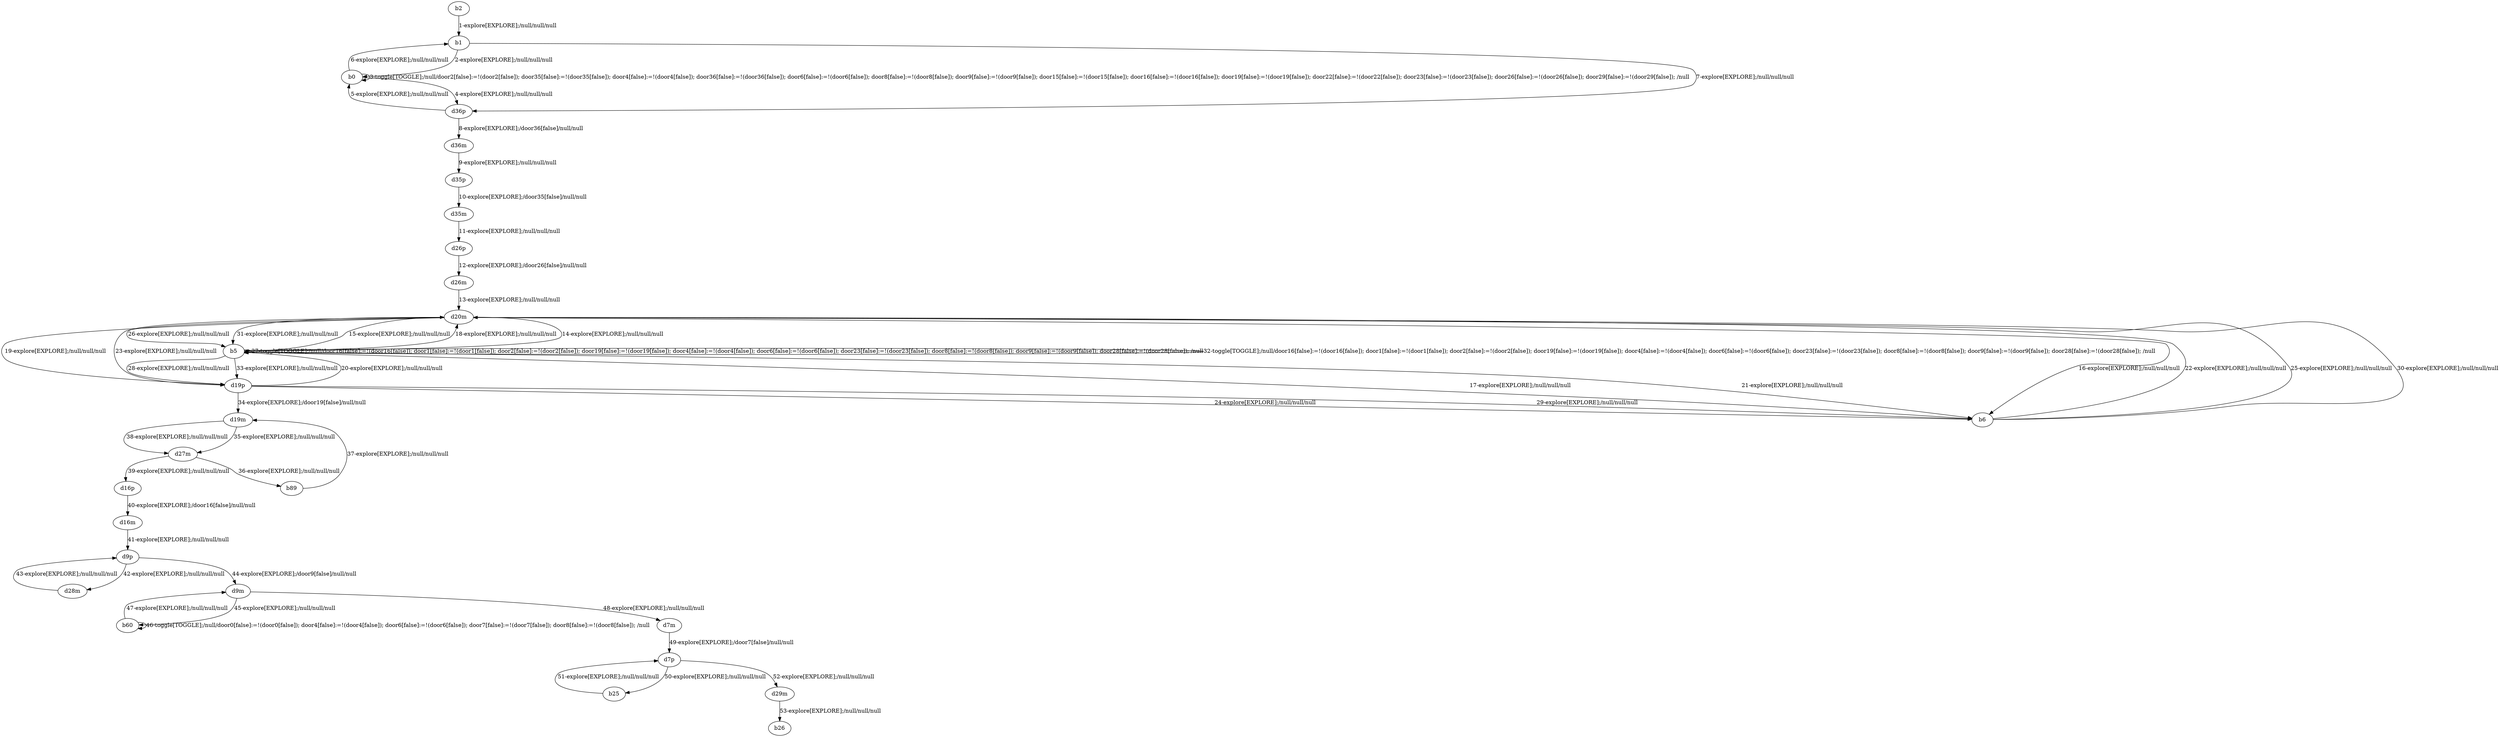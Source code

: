 # Total number of goals covered by this test: 1
# d29m --> b26

digraph g {
"b2" -> "b1" [label = "1-explore[EXPLORE];/null/null/null"];
"b1" -> "b0" [label = "2-explore[EXPLORE];/null/null/null"];
"b0" -> "b0" [label = "3-toggle[TOGGLE];/null/door2[false]:=!(door2[false]); door35[false]:=!(door35[false]); door4[false]:=!(door4[false]); door36[false]:=!(door36[false]); door6[false]:=!(door6[false]); door8[false]:=!(door8[false]); door9[false]:=!(door9[false]); door15[false]:=!(door15[false]); door16[false]:=!(door16[false]); door19[false]:=!(door19[false]); door22[false]:=!(door22[false]); door23[false]:=!(door23[false]); door26[false]:=!(door26[false]); door29[false]:=!(door29[false]); /null"];
"b0" -> "d36p" [label = "4-explore[EXPLORE];/null/null/null"];
"d36p" -> "b0" [label = "5-explore[EXPLORE];/null/null/null"];
"b0" -> "b1" [label = "6-explore[EXPLORE];/null/null/null"];
"b1" -> "d36p" [label = "7-explore[EXPLORE];/null/null/null"];
"d36p" -> "d36m" [label = "8-explore[EXPLORE];/door36[false]/null/null"];
"d36m" -> "d35p" [label = "9-explore[EXPLORE];/null/null/null"];
"d35p" -> "d35m" [label = "10-explore[EXPLORE];/door35[false]/null/null"];
"d35m" -> "d26p" [label = "11-explore[EXPLORE];/null/null/null"];
"d26p" -> "d26m" [label = "12-explore[EXPLORE];/door26[false]/null/null"];
"d26m" -> "d20m" [label = "13-explore[EXPLORE];/null/null/null"];
"d20m" -> "b5" [label = "14-explore[EXPLORE];/null/null/null"];
"b5" -> "d20m" [label = "15-explore[EXPLORE];/null/null/null"];
"d20m" -> "b6" [label = "16-explore[EXPLORE];/null/null/null"];
"b6" -> "b5" [label = "17-explore[EXPLORE];/null/null/null"];
"b5" -> "d20m" [label = "18-explore[EXPLORE];/null/null/null"];
"d20m" -> "d19p" [label = "19-explore[EXPLORE];/null/null/null"];
"d19p" -> "b5" [label = "20-explore[EXPLORE];/null/null/null"];
"b5" -> "b6" [label = "21-explore[EXPLORE];/null/null/null"];
"b6" -> "d20m" [label = "22-explore[EXPLORE];/null/null/null"];
"d20m" -> "d19p" [label = "23-explore[EXPLORE];/null/null/null"];
"d19p" -> "b6" [label = "24-explore[EXPLORE];/null/null/null"];
"b6" -> "d20m" [label = "25-explore[EXPLORE];/null/null/null"];
"d20m" -> "b5" [label = "26-explore[EXPLORE];/null/null/null"];
"b5" -> "b5" [label = "27-toggle[TOGGLE];/null/door16[false]:=!(door16[false]); door1[false]:=!(door1[false]); door2[false]:=!(door2[false]); door19[false]:=!(door19[false]); door4[false]:=!(door4[false]); door6[false]:=!(door6[false]); door23[false]:=!(door23[false]); door8[false]:=!(door8[false]); door9[false]:=!(door9[false]); door28[false]:=!(door28[false]); /null"];
"b5" -> "d19p" [label = "28-explore[EXPLORE];/null/null/null"];
"d19p" -> "b6" [label = "29-explore[EXPLORE];/null/null/null"];
"b6" -> "d20m" [label = "30-explore[EXPLORE];/null/null/null"];
"d20m" -> "b5" [label = "31-explore[EXPLORE];/null/null/null"];
"b5" -> "b5" [label = "32-toggle[TOGGLE];/null/door16[false]:=!(door16[false]); door1[false]:=!(door1[false]); door2[false]:=!(door2[false]); door19[false]:=!(door19[false]); door4[false]:=!(door4[false]); door6[false]:=!(door6[false]); door23[false]:=!(door23[false]); door8[false]:=!(door8[false]); door9[false]:=!(door9[false]); door28[false]:=!(door28[false]); /null"];
"b5" -> "d19p" [label = "33-explore[EXPLORE];/null/null/null"];
"d19p" -> "d19m" [label = "34-explore[EXPLORE];/door19[false]/null/null"];
"d19m" -> "d27m" [label = "35-explore[EXPLORE];/null/null/null"];
"d27m" -> "b89" [label = "36-explore[EXPLORE];/null/null/null"];
"b89" -> "d19m" [label = "37-explore[EXPLORE];/null/null/null"];
"d19m" -> "d27m" [label = "38-explore[EXPLORE];/null/null/null"];
"d27m" -> "d16p" [label = "39-explore[EXPLORE];/null/null/null"];
"d16p" -> "d16m" [label = "40-explore[EXPLORE];/door16[false]/null/null"];
"d16m" -> "d9p" [label = "41-explore[EXPLORE];/null/null/null"];
"d9p" -> "d28m" [label = "42-explore[EXPLORE];/null/null/null"];
"d28m" -> "d9p" [label = "43-explore[EXPLORE];/null/null/null"];
"d9p" -> "d9m" [label = "44-explore[EXPLORE];/door9[false]/null/null"];
"d9m" -> "b60" [label = "45-explore[EXPLORE];/null/null/null"];
"b60" -> "b60" [label = "46-toggle[TOGGLE];/null/door0[false]:=!(door0[false]); door4[false]:=!(door4[false]); door6[false]:=!(door6[false]); door7[false]:=!(door7[false]); door8[false]:=!(door8[false]); /null"];
"b60" -> "d9m" [label = "47-explore[EXPLORE];/null/null/null"];
"d9m" -> "d7m" [label = "48-explore[EXPLORE];/null/null/null"];
"d7m" -> "d7p" [label = "49-explore[EXPLORE];/door7[false]/null/null"];
"d7p" -> "b25" [label = "50-explore[EXPLORE];/null/null/null"];
"b25" -> "d7p" [label = "51-explore[EXPLORE];/null/null/null"];
"d7p" -> "d29m" [label = "52-explore[EXPLORE];/null/null/null"];
"d29m" -> "b26" [label = "53-explore[EXPLORE];/null/null/null"];
}